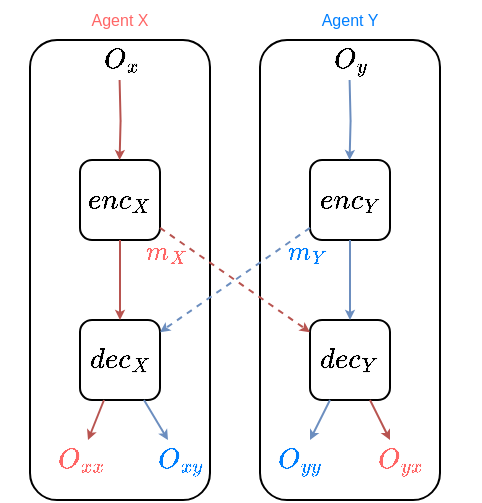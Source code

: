 <mxfile version="14.6.3" type="github">
  <diagram id="xXYIUCpEKNmHQH0oZmY7" name="Page-1">
    <mxGraphModel dx="685" dy="595" grid="1" gridSize="10" guides="1" tooltips="1" connect="1" arrows="1" fold="1" page="1" pageScale="1" pageWidth="827" pageHeight="1169" math="1" shadow="0">
      <root>
        <mxCell id="0" />
        <mxCell id="1" parent="0" />
        <mxCell id="tEm1iTgQ40msKolB616F-34" value="" style="rounded=1;whiteSpace=wrap;html=1;shadow=0;glass=0;labelBackgroundColor=none;sketch=0;fontColor=#007FFF;fillColor=#ffffff;" parent="1" vertex="1">
          <mxGeometry x="230" y="220" width="90" height="230" as="geometry" />
        </mxCell>
        <mxCell id="tEm1iTgQ40msKolB616F-33" value="" style="rounded=1;whiteSpace=wrap;html=1;shadow=0;glass=0;labelBackgroundColor=none;sketch=0;fontColor=#007FFF;fillColor=#ffffff;" parent="1" vertex="1">
          <mxGeometry x="115" y="220" width="90" height="230" as="geometry" />
        </mxCell>
        <mxCell id="tEm1iTgQ40msKolB616F-5" value="$$enc_X$$" style="whiteSpace=wrap;html=1;aspect=fixed;rounded=1;glass=0;shadow=0;sketch=0;" parent="1" vertex="1">
          <mxGeometry x="140" y="280" width="40" height="40" as="geometry" />
        </mxCell>
        <mxCell id="tEm1iTgQ40msKolB616F-6" value="$$enc_Y$$" style="whiteSpace=wrap;html=1;aspect=fixed;rounded=1;glass=0;shadow=0;sketch=0;" parent="1" vertex="1">
          <mxGeometry x="255" y="280" width="40" height="40" as="geometry" />
        </mxCell>
        <mxCell id="tEm1iTgQ40msKolB616F-7" value="$$dec_X$$" style="whiteSpace=wrap;html=1;aspect=fixed;rounded=1;glass=0;shadow=0;sketch=0;" parent="1" vertex="1">
          <mxGeometry x="140" y="360" width="40" height="40" as="geometry" />
        </mxCell>
        <mxCell id="tEm1iTgQ40msKolB616F-8" value="$$dec_Y$$" style="whiteSpace=wrap;html=1;aspect=fixed;rounded=1;glass=0;shadow=0;sketch=0;" parent="1" vertex="1">
          <mxGeometry x="255" y="360" width="40" height="40" as="geometry" />
        </mxCell>
        <mxCell id="tEm1iTgQ40msKolB616F-10" value="$$O_x$$" style="text;html=1;align=center;verticalAlign=middle;resizable=0;points=[];autosize=1;strokeColor=none;" parent="1" vertex="1">
          <mxGeometry x="130" y="220" width="60" height="20" as="geometry" />
        </mxCell>
        <mxCell id="tEm1iTgQ40msKolB616F-11" value="$$O_y$$" style="text;html=1;align=center;verticalAlign=middle;resizable=0;points=[];autosize=1;strokeColor=none;" parent="1" vertex="1">
          <mxGeometry x="245" y="220" width="60" height="20" as="geometry" />
        </mxCell>
        <mxCell id="tEm1iTgQ40msKolB616F-14" value="" style="edgeStyle=orthogonalEdgeStyle;rounded=0;orthogonalLoop=1;jettySize=auto;html=1;endSize=2;startSize=2;fillColor=#dae8fc;strokeColor=#6c8ebf;" parent="1" edge="1">
          <mxGeometry relative="1" as="geometry">
            <mxPoint x="274.8" y="240" as="sourcePoint" />
            <mxPoint x="274.8" y="280" as="targetPoint" />
          </mxGeometry>
        </mxCell>
        <mxCell id="tEm1iTgQ40msKolB616F-15" value="$$O_{xx}$$" style="text;html=1;align=center;verticalAlign=middle;resizable=0;points=[];autosize=1;labelBackgroundColor=none;fontColor=#FF6666;" parent="1" vertex="1">
          <mxGeometry x="100" y="420" width="80" height="20" as="geometry" />
        </mxCell>
        <mxCell id="tEm1iTgQ40msKolB616F-16" value="$$O_{yy}$$" style="text;html=1;align=center;verticalAlign=middle;resizable=0;points=[];autosize=1;strokeColor=none;fontColor=#007FFF;" parent="1" vertex="1">
          <mxGeometry x="210" y="420" width="80" height="20" as="geometry" />
        </mxCell>
        <mxCell id="tEm1iTgQ40msKolB616F-17" value="$$O_{xy}$$" style="text;html=1;align=center;verticalAlign=middle;resizable=0;points=[];autosize=1;strokeColor=none;fontColor=#007FFF;" parent="1" vertex="1">
          <mxGeometry x="150" y="420" width="80" height="20" as="geometry" />
        </mxCell>
        <mxCell id="tEm1iTgQ40msKolB616F-18" value="$$O_{yx}$$" style="text;html=1;align=center;verticalAlign=middle;resizable=0;points=[];autosize=1;strokeColor=none;fontColor=#FF6666;" parent="1" vertex="1">
          <mxGeometry x="260" y="420" width="80" height="20" as="geometry" />
        </mxCell>
        <mxCell id="tEm1iTgQ40msKolB616F-19" value="" style="endArrow=classic;html=1;endSize=2;startSize=2;fillColor=#f8cecc;strokeColor=#b85450;rounded=1;dashed=1;" parent="1" source="tEm1iTgQ40msKolB616F-5" target="tEm1iTgQ40msKolB616F-8" edge="1">
          <mxGeometry width="50" height="50" relative="1" as="geometry">
            <mxPoint x="230" y="400" as="sourcePoint" />
            <mxPoint x="280" y="350" as="targetPoint" />
          </mxGeometry>
        </mxCell>
        <mxCell id="tEm1iTgQ40msKolB616F-32" value="$$m_X$$" style="edgeLabel;html=1;align=center;verticalAlign=middle;resizable=0;points=[];fontColor=#FF6666;labelBackgroundColor=none;" parent="tEm1iTgQ40msKolB616F-19" vertex="1" connectable="0">
          <mxGeometry x="-0.685" relative="1" as="geometry">
            <mxPoint x="-9" y="4" as="offset" />
          </mxGeometry>
        </mxCell>
        <mxCell id="tEm1iTgQ40msKolB616F-20" value="" style="endArrow=classic;html=1;endSize=2;startSize=2;fillColor=#dae8fc;strokeColor=#6c8ebf;dashed=1;" parent="1" source="tEm1iTgQ40msKolB616F-6" target="tEm1iTgQ40msKolB616F-7" edge="1">
          <mxGeometry width="50" height="50" relative="1" as="geometry">
            <mxPoint x="210" y="330" as="sourcePoint" />
            <mxPoint x="250" y="370" as="targetPoint" />
          </mxGeometry>
        </mxCell>
        <mxCell id="tEm1iTgQ40msKolB616F-31" value="$$m_Y$$" style="edgeLabel;html=1;align=center;verticalAlign=middle;resizable=0;points=[];labelBackgroundColor=none;fontColor=#007FFF;" parent="tEm1iTgQ40msKolB616F-20" vertex="1" connectable="0">
          <mxGeometry x="-0.661" y="-1" relative="1" as="geometry">
            <mxPoint x="11" y="4" as="offset" />
          </mxGeometry>
        </mxCell>
        <mxCell id="tEm1iTgQ40msKolB616F-22" value="" style="endArrow=classic;html=1;endSize=2;startSize=2;fillColor=#f8cecc;strokeColor=#b85450;" parent="1" source="tEm1iTgQ40msKolB616F-5" target="tEm1iTgQ40msKolB616F-7" edge="1">
          <mxGeometry width="50" height="50" relative="1" as="geometry">
            <mxPoint x="210" y="350" as="sourcePoint" />
            <mxPoint x="250" y="390" as="targetPoint" />
          </mxGeometry>
        </mxCell>
        <mxCell id="tEm1iTgQ40msKolB616F-23" value="" style="endArrow=classic;html=1;endSize=2;startSize=2;fillColor=#dae8fc;strokeColor=#6c8ebf;" parent="1" source="tEm1iTgQ40msKolB616F-6" target="tEm1iTgQ40msKolB616F-8" edge="1">
          <mxGeometry width="50" height="50" relative="1" as="geometry">
            <mxPoint x="205" y="330" as="sourcePoint" />
            <mxPoint x="205" y="370" as="targetPoint" />
          </mxGeometry>
        </mxCell>
        <mxCell id="tEm1iTgQ40msKolB616F-24" value="" style="edgeStyle=orthogonalEdgeStyle;rounded=0;orthogonalLoop=1;jettySize=auto;html=1;endSize=2;startSize=2;fillColor=#f8cecc;strokeColor=#b85450;" parent="1" edge="1">
          <mxGeometry relative="1" as="geometry">
            <mxPoint x="159.8" y="240" as="sourcePoint" />
            <mxPoint x="159.8" y="280" as="targetPoint" />
          </mxGeometry>
        </mxCell>
        <mxCell id="tEm1iTgQ40msKolB616F-27" value="" style="endArrow=classic;html=1;endSize=2;startSize=2;fillColor=#f8cecc;strokeColor=#b85450;" parent="1" source="tEm1iTgQ40msKolB616F-7" target="tEm1iTgQ40msKolB616F-15" edge="1">
          <mxGeometry width="50" height="50" relative="1" as="geometry">
            <mxPoint x="170" y="330" as="sourcePoint" />
            <mxPoint x="136" y="420" as="targetPoint" />
          </mxGeometry>
        </mxCell>
        <mxCell id="tEm1iTgQ40msKolB616F-28" value="" style="endArrow=classic;html=1;endSize=2;startSize=2;fillColor=#dae8fc;strokeColor=#6c8ebf;" parent="1" source="tEm1iTgQ40msKolB616F-7" edge="1">
          <mxGeometry width="50" height="50" relative="1" as="geometry">
            <mxPoint x="166" y="480" as="sourcePoint" />
            <mxPoint x="184" y="420" as="targetPoint" />
          </mxGeometry>
        </mxCell>
        <mxCell id="tEm1iTgQ40msKolB616F-29" value="" style="endArrow=classic;html=1;endSize=2;startSize=2;fillColor=#dae8fc;strokeColor=#6c8ebf;" parent="1" source="tEm1iTgQ40msKolB616F-8" target="tEm1iTgQ40msKolB616F-16" edge="1">
          <mxGeometry width="50" height="50" relative="1" as="geometry">
            <mxPoint x="193" y="420" as="sourcePoint" />
            <mxPoint x="251" y="420" as="targetPoint" />
          </mxGeometry>
        </mxCell>
        <mxCell id="tEm1iTgQ40msKolB616F-30" value="" style="endArrow=classic;html=1;endSize=2;startSize=2;fillColor=#f8cecc;strokeColor=#b85450;" parent="1" source="tEm1iTgQ40msKolB616F-8" target="tEm1iTgQ40msKolB616F-18" edge="1">
          <mxGeometry width="50" height="50" relative="1" as="geometry">
            <mxPoint x="203" y="430" as="sourcePoint" />
            <mxPoint x="299" y="420" as="targetPoint" />
          </mxGeometry>
        </mxCell>
        <mxCell id="tEm1iTgQ40msKolB616F-35" value="Agent X" style="text;html=1;strokeColor=none;fillColor=none;align=center;verticalAlign=middle;whiteSpace=wrap;rounded=0;shadow=0;glass=0;labelBackgroundColor=none;sketch=0;fontColor=#FF6666;fontSize=8;" parent="1" vertex="1">
          <mxGeometry x="135" y="200" width="50" height="20" as="geometry" />
        </mxCell>
        <mxCell id="tEm1iTgQ40msKolB616F-36" value="Agent Y" style="text;html=1;strokeColor=none;fillColor=none;align=center;verticalAlign=middle;whiteSpace=wrap;rounded=0;shadow=0;glass=0;labelBackgroundColor=none;sketch=0;fontSize=8;fontColor=#007FFF;" parent="1" vertex="1">
          <mxGeometry x="250" y="200" width="50" height="20" as="geometry" />
        </mxCell>
      </root>
    </mxGraphModel>
  </diagram>
</mxfile>
